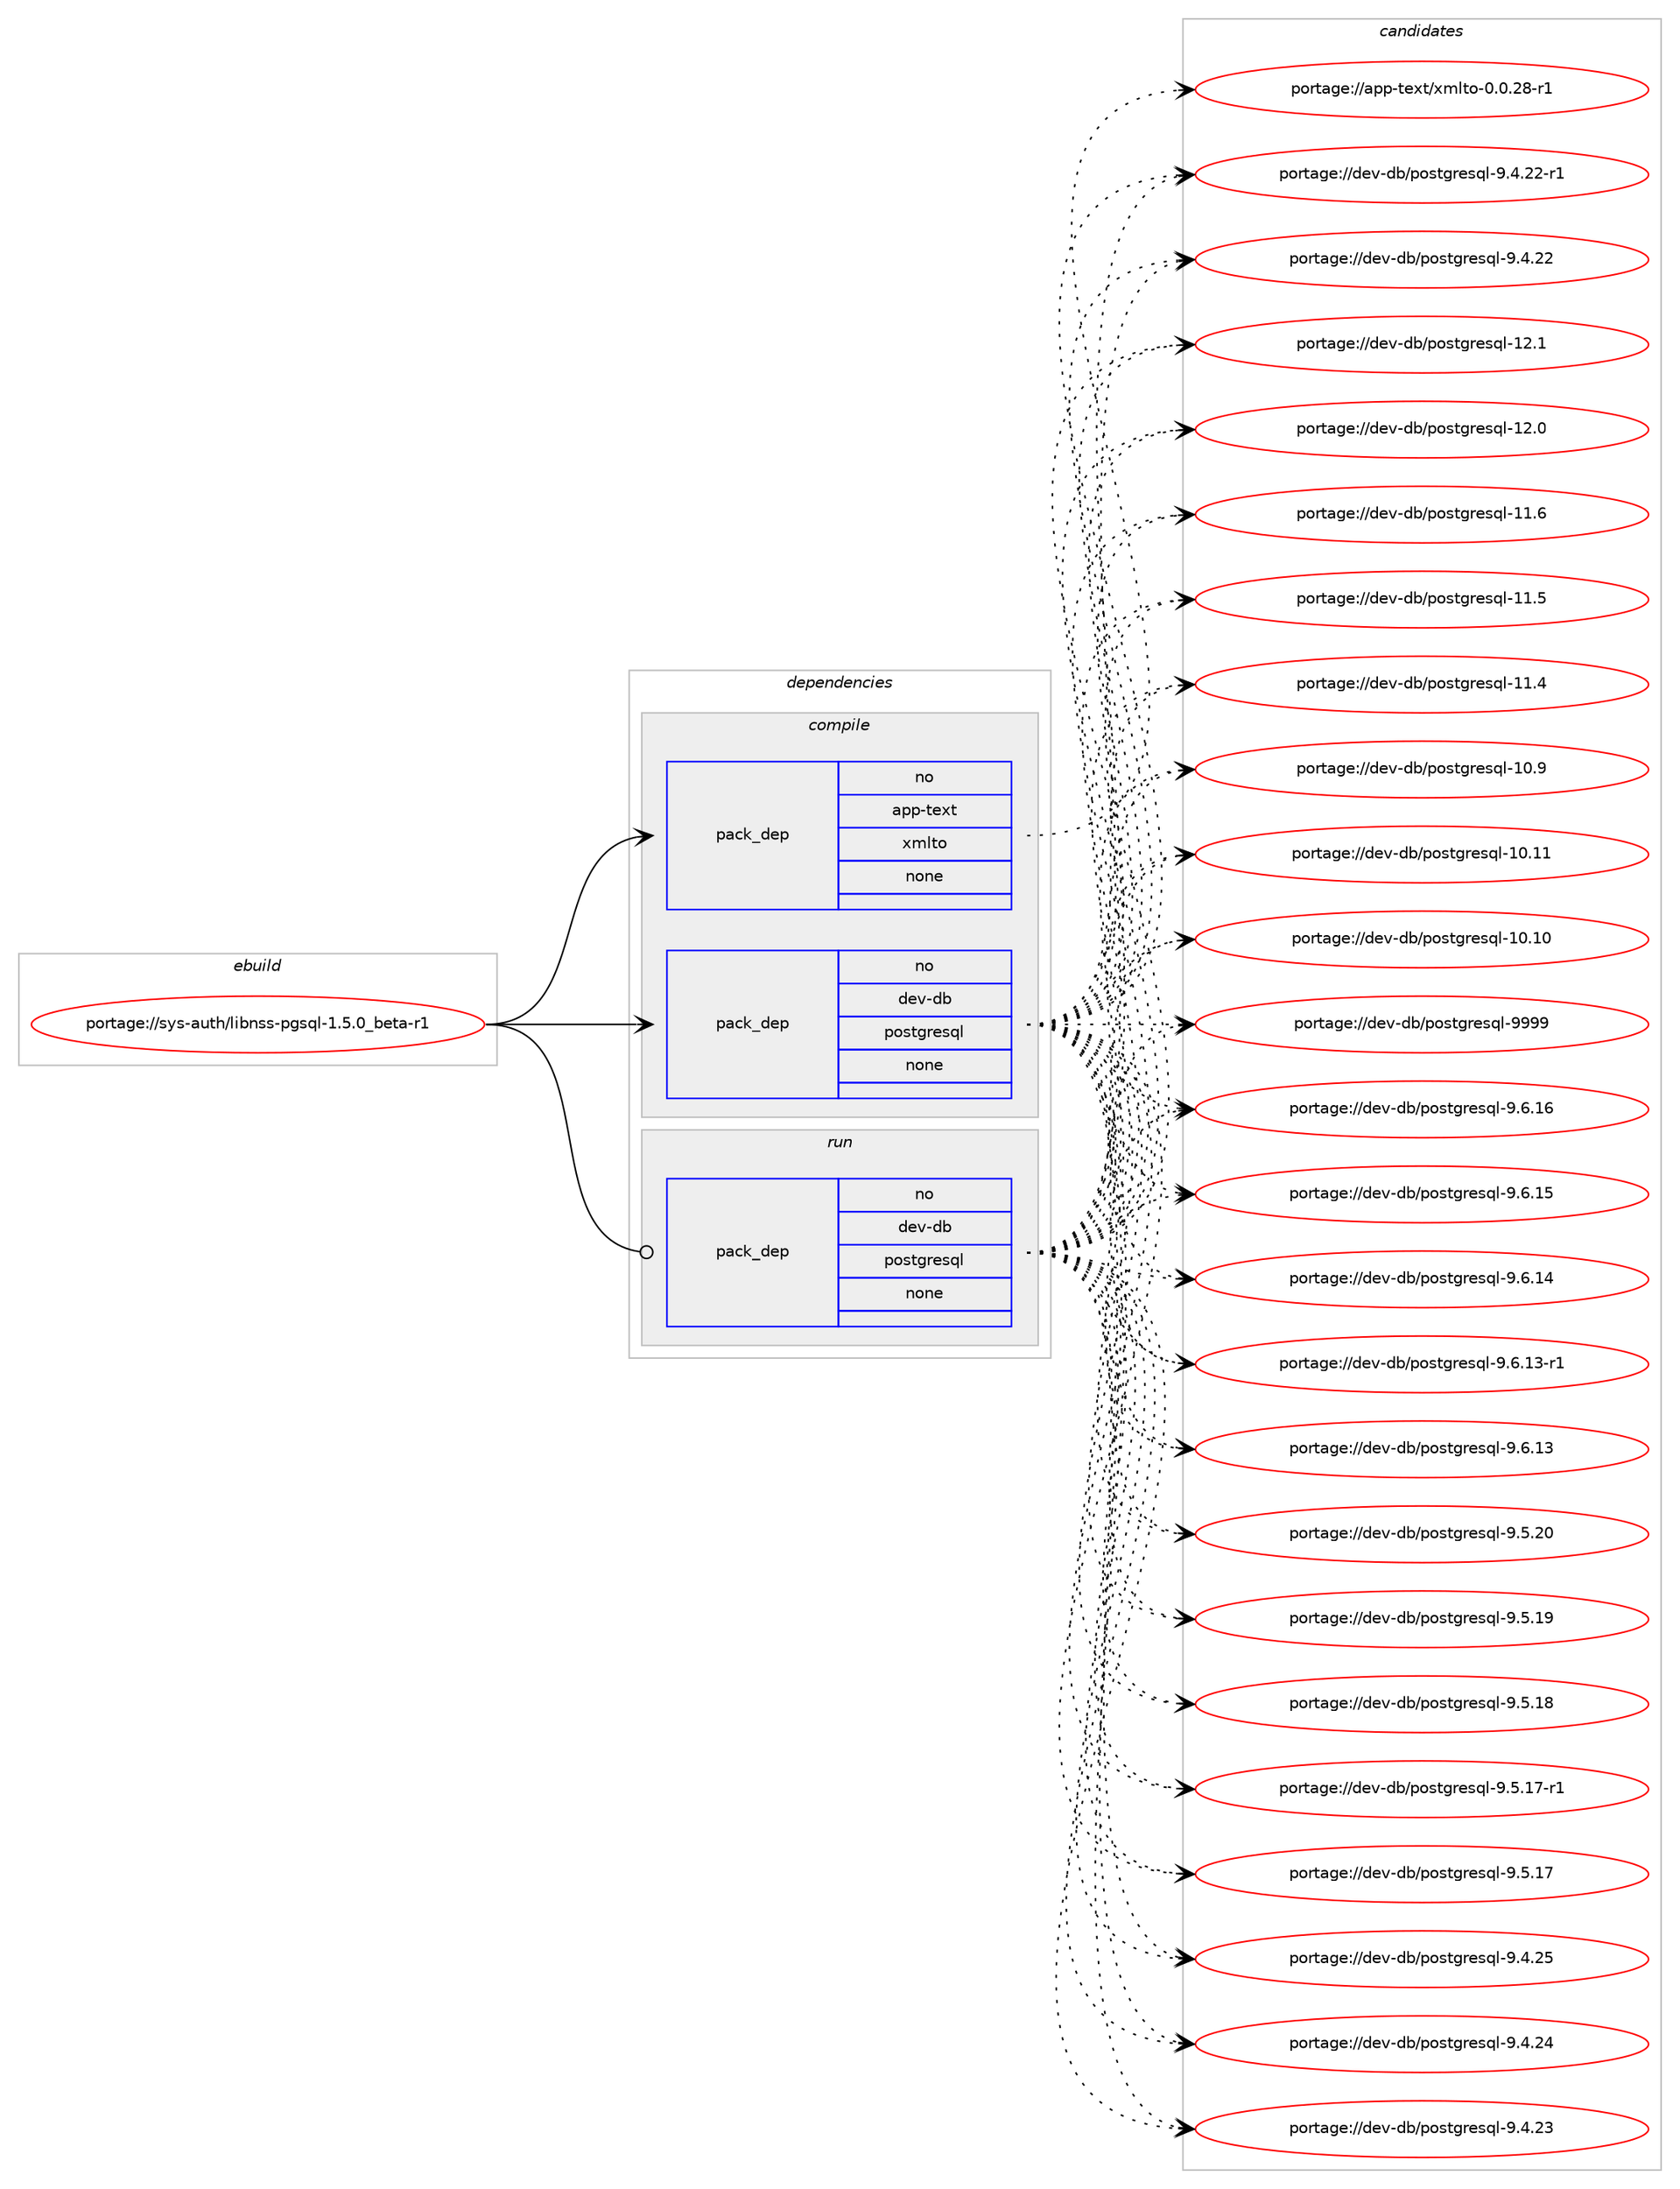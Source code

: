 digraph prolog {

# *************
# Graph options
# *************

newrank=true;
concentrate=true;
compound=true;
graph [rankdir=LR,fontname=Helvetica,fontsize=10,ranksep=1.5];#, ranksep=2.5, nodesep=0.2];
edge  [arrowhead=vee];
node  [fontname=Helvetica,fontsize=10];

# **********
# The ebuild
# **********

subgraph cluster_leftcol {
color=gray;
rank=same;
label=<<i>ebuild</i>>;
id [label="portage://sys-auth/libnss-pgsql-1.5.0_beta-r1", color=red, width=4, href="../sys-auth/libnss-pgsql-1.5.0_beta-r1.svg"];
}

# ****************
# The dependencies
# ****************

subgraph cluster_midcol {
color=gray;
label=<<i>dependencies</i>>;
subgraph cluster_compile {
fillcolor="#eeeeee";
style=filled;
label=<<i>compile</i>>;
subgraph pack45128 {
dependency58564 [label=<<TABLE BORDER="0" CELLBORDER="1" CELLSPACING="0" CELLPADDING="4" WIDTH="220"><TR><TD ROWSPAN="6" CELLPADDING="30">pack_dep</TD></TR><TR><TD WIDTH="110">no</TD></TR><TR><TD>app-text</TD></TR><TR><TD>xmlto</TD></TR><TR><TD>none</TD></TR><TR><TD></TD></TR></TABLE>>, shape=none, color=blue];
}
id:e -> dependency58564:w [weight=20,style="solid",arrowhead="vee"];
subgraph pack45129 {
dependency58565 [label=<<TABLE BORDER="0" CELLBORDER="1" CELLSPACING="0" CELLPADDING="4" WIDTH="220"><TR><TD ROWSPAN="6" CELLPADDING="30">pack_dep</TD></TR><TR><TD WIDTH="110">no</TD></TR><TR><TD>dev-db</TD></TR><TR><TD>postgresql</TD></TR><TR><TD>none</TD></TR><TR><TD></TD></TR></TABLE>>, shape=none, color=blue];
}
id:e -> dependency58565:w [weight=20,style="solid",arrowhead="vee"];
}
subgraph cluster_compileandrun {
fillcolor="#eeeeee";
style=filled;
label=<<i>compile and run</i>>;
}
subgraph cluster_run {
fillcolor="#eeeeee";
style=filled;
label=<<i>run</i>>;
subgraph pack45130 {
dependency58566 [label=<<TABLE BORDER="0" CELLBORDER="1" CELLSPACING="0" CELLPADDING="4" WIDTH="220"><TR><TD ROWSPAN="6" CELLPADDING="30">pack_dep</TD></TR><TR><TD WIDTH="110">no</TD></TR><TR><TD>dev-db</TD></TR><TR><TD>postgresql</TD></TR><TR><TD>none</TD></TR><TR><TD></TD></TR></TABLE>>, shape=none, color=blue];
}
id:e -> dependency58566:w [weight=20,style="solid",arrowhead="odot"];
}
}

# **************
# The candidates
# **************

subgraph cluster_choices {
rank=same;
color=gray;
label=<<i>candidates</i>>;

subgraph choice45128 {
color=black;
nodesep=1;
choice971121124511610112011647120109108116111454846484650564511449 [label="portage://app-text/xmlto-0.0.28-r1", color=red, width=4,href="../app-text/xmlto-0.0.28-r1.svg"];
dependency58564:e -> choice971121124511610112011647120109108116111454846484650564511449:w [style=dotted,weight="100"];
}
subgraph choice45129 {
color=black;
nodesep=1;
choice1001011184510098471121111151161031141011151131084557575757 [label="portage://dev-db/postgresql-9999", color=red, width=4,href="../dev-db/postgresql-9999.svg"];
choice10010111845100984711211111511610311410111511310845574654464954 [label="portage://dev-db/postgresql-9.6.16", color=red, width=4,href="../dev-db/postgresql-9.6.16.svg"];
choice10010111845100984711211111511610311410111511310845574654464953 [label="portage://dev-db/postgresql-9.6.15", color=red, width=4,href="../dev-db/postgresql-9.6.15.svg"];
choice10010111845100984711211111511610311410111511310845574654464952 [label="portage://dev-db/postgresql-9.6.14", color=red, width=4,href="../dev-db/postgresql-9.6.14.svg"];
choice100101118451009847112111115116103114101115113108455746544649514511449 [label="portage://dev-db/postgresql-9.6.13-r1", color=red, width=4,href="../dev-db/postgresql-9.6.13-r1.svg"];
choice10010111845100984711211111511610311410111511310845574654464951 [label="portage://dev-db/postgresql-9.6.13", color=red, width=4,href="../dev-db/postgresql-9.6.13.svg"];
choice10010111845100984711211111511610311410111511310845574653465048 [label="portage://dev-db/postgresql-9.5.20", color=red, width=4,href="../dev-db/postgresql-9.5.20.svg"];
choice10010111845100984711211111511610311410111511310845574653464957 [label="portage://dev-db/postgresql-9.5.19", color=red, width=4,href="../dev-db/postgresql-9.5.19.svg"];
choice10010111845100984711211111511610311410111511310845574653464956 [label="portage://dev-db/postgresql-9.5.18", color=red, width=4,href="../dev-db/postgresql-9.5.18.svg"];
choice100101118451009847112111115116103114101115113108455746534649554511449 [label="portage://dev-db/postgresql-9.5.17-r1", color=red, width=4,href="../dev-db/postgresql-9.5.17-r1.svg"];
choice10010111845100984711211111511610311410111511310845574653464955 [label="portage://dev-db/postgresql-9.5.17", color=red, width=4,href="../dev-db/postgresql-9.5.17.svg"];
choice10010111845100984711211111511610311410111511310845574652465053 [label="portage://dev-db/postgresql-9.4.25", color=red, width=4,href="../dev-db/postgresql-9.4.25.svg"];
choice10010111845100984711211111511610311410111511310845574652465052 [label="portage://dev-db/postgresql-9.4.24", color=red, width=4,href="../dev-db/postgresql-9.4.24.svg"];
choice10010111845100984711211111511610311410111511310845574652465051 [label="portage://dev-db/postgresql-9.4.23", color=red, width=4,href="../dev-db/postgresql-9.4.23.svg"];
choice100101118451009847112111115116103114101115113108455746524650504511449 [label="portage://dev-db/postgresql-9.4.22-r1", color=red, width=4,href="../dev-db/postgresql-9.4.22-r1.svg"];
choice10010111845100984711211111511610311410111511310845574652465050 [label="portage://dev-db/postgresql-9.4.22", color=red, width=4,href="../dev-db/postgresql-9.4.22.svg"];
choice1001011184510098471121111151161031141011151131084549504649 [label="portage://dev-db/postgresql-12.1", color=red, width=4,href="../dev-db/postgresql-12.1.svg"];
choice1001011184510098471121111151161031141011151131084549504648 [label="portage://dev-db/postgresql-12.0", color=red, width=4,href="../dev-db/postgresql-12.0.svg"];
choice1001011184510098471121111151161031141011151131084549494654 [label="portage://dev-db/postgresql-11.6", color=red, width=4,href="../dev-db/postgresql-11.6.svg"];
choice1001011184510098471121111151161031141011151131084549494653 [label="portage://dev-db/postgresql-11.5", color=red, width=4,href="../dev-db/postgresql-11.5.svg"];
choice1001011184510098471121111151161031141011151131084549494652 [label="portage://dev-db/postgresql-11.4", color=red, width=4,href="../dev-db/postgresql-11.4.svg"];
choice1001011184510098471121111151161031141011151131084549484657 [label="portage://dev-db/postgresql-10.9", color=red, width=4,href="../dev-db/postgresql-10.9.svg"];
choice100101118451009847112111115116103114101115113108454948464949 [label="portage://dev-db/postgresql-10.11", color=red, width=4,href="../dev-db/postgresql-10.11.svg"];
choice100101118451009847112111115116103114101115113108454948464948 [label="portage://dev-db/postgresql-10.10", color=red, width=4,href="../dev-db/postgresql-10.10.svg"];
dependency58565:e -> choice1001011184510098471121111151161031141011151131084557575757:w [style=dotted,weight="100"];
dependency58565:e -> choice10010111845100984711211111511610311410111511310845574654464954:w [style=dotted,weight="100"];
dependency58565:e -> choice10010111845100984711211111511610311410111511310845574654464953:w [style=dotted,weight="100"];
dependency58565:e -> choice10010111845100984711211111511610311410111511310845574654464952:w [style=dotted,weight="100"];
dependency58565:e -> choice100101118451009847112111115116103114101115113108455746544649514511449:w [style=dotted,weight="100"];
dependency58565:e -> choice10010111845100984711211111511610311410111511310845574654464951:w [style=dotted,weight="100"];
dependency58565:e -> choice10010111845100984711211111511610311410111511310845574653465048:w [style=dotted,weight="100"];
dependency58565:e -> choice10010111845100984711211111511610311410111511310845574653464957:w [style=dotted,weight="100"];
dependency58565:e -> choice10010111845100984711211111511610311410111511310845574653464956:w [style=dotted,weight="100"];
dependency58565:e -> choice100101118451009847112111115116103114101115113108455746534649554511449:w [style=dotted,weight="100"];
dependency58565:e -> choice10010111845100984711211111511610311410111511310845574653464955:w [style=dotted,weight="100"];
dependency58565:e -> choice10010111845100984711211111511610311410111511310845574652465053:w [style=dotted,weight="100"];
dependency58565:e -> choice10010111845100984711211111511610311410111511310845574652465052:w [style=dotted,weight="100"];
dependency58565:e -> choice10010111845100984711211111511610311410111511310845574652465051:w [style=dotted,weight="100"];
dependency58565:e -> choice100101118451009847112111115116103114101115113108455746524650504511449:w [style=dotted,weight="100"];
dependency58565:e -> choice10010111845100984711211111511610311410111511310845574652465050:w [style=dotted,weight="100"];
dependency58565:e -> choice1001011184510098471121111151161031141011151131084549504649:w [style=dotted,weight="100"];
dependency58565:e -> choice1001011184510098471121111151161031141011151131084549504648:w [style=dotted,weight="100"];
dependency58565:e -> choice1001011184510098471121111151161031141011151131084549494654:w [style=dotted,weight="100"];
dependency58565:e -> choice1001011184510098471121111151161031141011151131084549494653:w [style=dotted,weight="100"];
dependency58565:e -> choice1001011184510098471121111151161031141011151131084549494652:w [style=dotted,weight="100"];
dependency58565:e -> choice1001011184510098471121111151161031141011151131084549484657:w [style=dotted,weight="100"];
dependency58565:e -> choice100101118451009847112111115116103114101115113108454948464949:w [style=dotted,weight="100"];
dependency58565:e -> choice100101118451009847112111115116103114101115113108454948464948:w [style=dotted,weight="100"];
}
subgraph choice45130 {
color=black;
nodesep=1;
choice1001011184510098471121111151161031141011151131084557575757 [label="portage://dev-db/postgresql-9999", color=red, width=4,href="../dev-db/postgresql-9999.svg"];
choice10010111845100984711211111511610311410111511310845574654464954 [label="portage://dev-db/postgresql-9.6.16", color=red, width=4,href="../dev-db/postgresql-9.6.16.svg"];
choice10010111845100984711211111511610311410111511310845574654464953 [label="portage://dev-db/postgresql-9.6.15", color=red, width=4,href="../dev-db/postgresql-9.6.15.svg"];
choice10010111845100984711211111511610311410111511310845574654464952 [label="portage://dev-db/postgresql-9.6.14", color=red, width=4,href="../dev-db/postgresql-9.6.14.svg"];
choice100101118451009847112111115116103114101115113108455746544649514511449 [label="portage://dev-db/postgresql-9.6.13-r1", color=red, width=4,href="../dev-db/postgresql-9.6.13-r1.svg"];
choice10010111845100984711211111511610311410111511310845574654464951 [label="portage://dev-db/postgresql-9.6.13", color=red, width=4,href="../dev-db/postgresql-9.6.13.svg"];
choice10010111845100984711211111511610311410111511310845574653465048 [label="portage://dev-db/postgresql-9.5.20", color=red, width=4,href="../dev-db/postgresql-9.5.20.svg"];
choice10010111845100984711211111511610311410111511310845574653464957 [label="portage://dev-db/postgresql-9.5.19", color=red, width=4,href="../dev-db/postgresql-9.5.19.svg"];
choice10010111845100984711211111511610311410111511310845574653464956 [label="portage://dev-db/postgresql-9.5.18", color=red, width=4,href="../dev-db/postgresql-9.5.18.svg"];
choice100101118451009847112111115116103114101115113108455746534649554511449 [label="portage://dev-db/postgresql-9.5.17-r1", color=red, width=4,href="../dev-db/postgresql-9.5.17-r1.svg"];
choice10010111845100984711211111511610311410111511310845574653464955 [label="portage://dev-db/postgresql-9.5.17", color=red, width=4,href="../dev-db/postgresql-9.5.17.svg"];
choice10010111845100984711211111511610311410111511310845574652465053 [label="portage://dev-db/postgresql-9.4.25", color=red, width=4,href="../dev-db/postgresql-9.4.25.svg"];
choice10010111845100984711211111511610311410111511310845574652465052 [label="portage://dev-db/postgresql-9.4.24", color=red, width=4,href="../dev-db/postgresql-9.4.24.svg"];
choice10010111845100984711211111511610311410111511310845574652465051 [label="portage://dev-db/postgresql-9.4.23", color=red, width=4,href="../dev-db/postgresql-9.4.23.svg"];
choice100101118451009847112111115116103114101115113108455746524650504511449 [label="portage://dev-db/postgresql-9.4.22-r1", color=red, width=4,href="../dev-db/postgresql-9.4.22-r1.svg"];
choice10010111845100984711211111511610311410111511310845574652465050 [label="portage://dev-db/postgresql-9.4.22", color=red, width=4,href="../dev-db/postgresql-9.4.22.svg"];
choice1001011184510098471121111151161031141011151131084549504649 [label="portage://dev-db/postgresql-12.1", color=red, width=4,href="../dev-db/postgresql-12.1.svg"];
choice1001011184510098471121111151161031141011151131084549504648 [label="portage://dev-db/postgresql-12.0", color=red, width=4,href="../dev-db/postgresql-12.0.svg"];
choice1001011184510098471121111151161031141011151131084549494654 [label="portage://dev-db/postgresql-11.6", color=red, width=4,href="../dev-db/postgresql-11.6.svg"];
choice1001011184510098471121111151161031141011151131084549494653 [label="portage://dev-db/postgresql-11.5", color=red, width=4,href="../dev-db/postgresql-11.5.svg"];
choice1001011184510098471121111151161031141011151131084549494652 [label="portage://dev-db/postgresql-11.4", color=red, width=4,href="../dev-db/postgresql-11.4.svg"];
choice1001011184510098471121111151161031141011151131084549484657 [label="portage://dev-db/postgresql-10.9", color=red, width=4,href="../dev-db/postgresql-10.9.svg"];
choice100101118451009847112111115116103114101115113108454948464949 [label="portage://dev-db/postgresql-10.11", color=red, width=4,href="../dev-db/postgresql-10.11.svg"];
choice100101118451009847112111115116103114101115113108454948464948 [label="portage://dev-db/postgresql-10.10", color=red, width=4,href="../dev-db/postgresql-10.10.svg"];
dependency58566:e -> choice1001011184510098471121111151161031141011151131084557575757:w [style=dotted,weight="100"];
dependency58566:e -> choice10010111845100984711211111511610311410111511310845574654464954:w [style=dotted,weight="100"];
dependency58566:e -> choice10010111845100984711211111511610311410111511310845574654464953:w [style=dotted,weight="100"];
dependency58566:e -> choice10010111845100984711211111511610311410111511310845574654464952:w [style=dotted,weight="100"];
dependency58566:e -> choice100101118451009847112111115116103114101115113108455746544649514511449:w [style=dotted,weight="100"];
dependency58566:e -> choice10010111845100984711211111511610311410111511310845574654464951:w [style=dotted,weight="100"];
dependency58566:e -> choice10010111845100984711211111511610311410111511310845574653465048:w [style=dotted,weight="100"];
dependency58566:e -> choice10010111845100984711211111511610311410111511310845574653464957:w [style=dotted,weight="100"];
dependency58566:e -> choice10010111845100984711211111511610311410111511310845574653464956:w [style=dotted,weight="100"];
dependency58566:e -> choice100101118451009847112111115116103114101115113108455746534649554511449:w [style=dotted,weight="100"];
dependency58566:e -> choice10010111845100984711211111511610311410111511310845574653464955:w [style=dotted,weight="100"];
dependency58566:e -> choice10010111845100984711211111511610311410111511310845574652465053:w [style=dotted,weight="100"];
dependency58566:e -> choice10010111845100984711211111511610311410111511310845574652465052:w [style=dotted,weight="100"];
dependency58566:e -> choice10010111845100984711211111511610311410111511310845574652465051:w [style=dotted,weight="100"];
dependency58566:e -> choice100101118451009847112111115116103114101115113108455746524650504511449:w [style=dotted,weight="100"];
dependency58566:e -> choice10010111845100984711211111511610311410111511310845574652465050:w [style=dotted,weight="100"];
dependency58566:e -> choice1001011184510098471121111151161031141011151131084549504649:w [style=dotted,weight="100"];
dependency58566:e -> choice1001011184510098471121111151161031141011151131084549504648:w [style=dotted,weight="100"];
dependency58566:e -> choice1001011184510098471121111151161031141011151131084549494654:w [style=dotted,weight="100"];
dependency58566:e -> choice1001011184510098471121111151161031141011151131084549494653:w [style=dotted,weight="100"];
dependency58566:e -> choice1001011184510098471121111151161031141011151131084549494652:w [style=dotted,weight="100"];
dependency58566:e -> choice1001011184510098471121111151161031141011151131084549484657:w [style=dotted,weight="100"];
dependency58566:e -> choice100101118451009847112111115116103114101115113108454948464949:w [style=dotted,weight="100"];
dependency58566:e -> choice100101118451009847112111115116103114101115113108454948464948:w [style=dotted,weight="100"];
}
}

}
